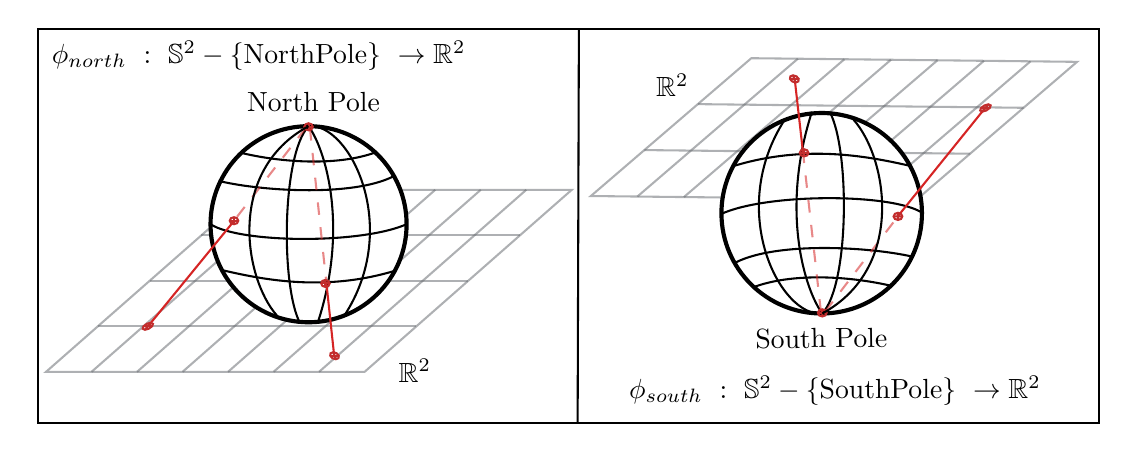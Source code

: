 

\tikzset{every picture/.style={line width=0.75pt}} %set default line width to 0.75pt        

\begin{tikzpicture}[x=0.75pt,y=0.75pt,yscale=-0.8,xscale=0.8]
%uncomment if require: \path (0,300); %set diagram left start at 0, and has height of 300

%Shape: Grid [id:dp6743053147024749] 
\draw  [draw opacity=0] (447.63,40.76) -- (643.8,42.95) -- (547.16,125.95) -- (351,123.76) -- cycle ; \draw  [color={rgb, 255:red, 102; green, 106; blue, 111 }  ,draw opacity=0.53 ] (475.66,41.07) -- (379.02,124.07)(503.68,41.38) -- (407.04,124.39)(531.71,41.7) -- (435.07,124.7)(559.73,42.01) -- (463.09,125.01)(587.75,42.32) -- (491.12,125.32)(615.78,42.63) -- (519.14,125.64) ; \draw  [color={rgb, 255:red, 102; green, 106; blue, 111 }  ,draw opacity=0.53 ] (415.42,68.42) -- (611.59,70.62)(383.21,96.09) -- (579.38,98.28) ; \draw  [color={rgb, 255:red, 102; green, 106; blue, 111 }  ,draw opacity=0.53 ] (447.63,40.76) -- (643.8,42.95) -- (547.16,125.95) -- (351,123.76) -- cycle ;
%Shape: Ellipse [id:dp9425545016257557] 
\draw  [fill={rgb, 255:red, 255; green, 255; blue, 255 }  ,fill opacity=1 ][line width=1.5]  (550.39,133.77) .. controls (550.58,167.11) and (523.71,194.3) .. (490.37,194.5) .. controls (457.03,194.7) and (429.84,167.83) .. (429.64,134.49) .. controls (429.44,101.14) and (456.31,73.95) .. (489.65,73.76) .. controls (523,73.56) and (550.19,100.43) .. (550.39,133.77) -- cycle ;
%Curve Lines [id:da3664132357105905] 
\draw    (490.37,194.5) .. controls (465.19,197.04) and (432.01,132.42) .. (468.06,77.34) ;
%Curve Lines [id:da2063339465896168] 
\draw    (490.37,194.5) .. controls (480,180.43) and (464.81,132.82) .. (484.13,73.07) ;
%Curve Lines [id:da03600208468621302] 
\draw    (490.37,194.5) .. controls (506.81,176.81) and (506.93,95.72) .. (494.87,73.13) ;
%Curve Lines [id:da3917673051762569] 
\draw    (550.39,133.77) .. controls (532.13,122.1) and (457.59,121.95) .. (429.64,134.49) ;
%Curve Lines [id:da21622650053014336] 
\draw    (544.28,160.19) .. controls (518.61,154.38) and (463.13,151.13) .. (438.16,163.8) ;
%Curve Lines [id:da806841089210655] 
\draw    (542.17,105.35) .. controls (516.49,99.54) and (478.88,92.6) .. (436.03,105.98) ;
%Curve Lines [id:da9208356227830126] 
\draw    (530.67,177.57) .. controls (504.99,171.76) and (471.59,170.17) .. (448.98,178.65) ;
%Straight Lines [id:da9448878564052738] 
\draw [color={rgb, 255:red, 213; green, 36; blue, 36 }  ,draw opacity=1 ]   (535.62,136.25) -- (588.3,70.94) ;
%Straight Lines [id:da5058477647271051] 
\draw [color={rgb, 255:red, 213; green, 36; blue, 36 }  ,draw opacity=0.54 ] [dash pattern={on 4.5pt off 4.5pt}]  (492.15,193.3) -- (535.94,136.02) ;
%Flowchart: Or [id:dp2531197296181813] 
\draw  [color={rgb, 255:red, 194; green, 45; blue, 45 }  ,draw opacity=1 ] (492.99,194.12) .. controls (493,195.31) and (491.83,196.28) .. (490.38,196.29) .. controls (488.93,196.3) and (487.75,195.34) .. (487.75,194.15) .. controls (487.74,192.96) and (488.91,191.98) .. (490.36,191.97) .. controls (491.8,191.96) and (492.98,192.92) .. (492.99,194.12) -- cycle ; \draw  [color={rgb, 255:red, 194; green, 45; blue, 45 }  ,draw opacity=1 ] (492.99,194.12) -- (487.75,194.15) ; \draw  [color={rgb, 255:red, 194; green, 45; blue, 45 }  ,draw opacity=1 ] (490.38,196.29) -- (490.36,191.97) ;
%Flowchart: Or [id:dp23482727896505917] 
\draw  [color={rgb, 255:red, 194; green, 45; blue, 45 }  ,draw opacity=1 ] (538.56,136) .. controls (538.57,137.2) and (537.4,138.17) .. (535.95,138.18) .. controls (534.5,138.19) and (533.32,137.23) .. (533.32,136.04) .. controls (533.31,134.84) and (534.48,133.87) .. (535.93,133.86) .. controls (537.37,133.85) and (538.55,134.81) .. (538.56,136) -- cycle ; \draw  [color={rgb, 255:red, 194; green, 45; blue, 45 }  ,draw opacity=1 ] (538.56,136) -- (533.32,136.04) ; \draw  [color={rgb, 255:red, 194; green, 45; blue, 45 }  ,draw opacity=1 ] (535.95,138.18) -- (535.93,133.86) ;
%Flowchart: Or [id:dp27406611804482517] 
\draw  [color={rgb, 255:red, 194; green, 45; blue, 45 }  ,draw opacity=1 ] (591.24,70.7) .. controls (590.24,71.89) and (588.26,72.87) .. (586.81,72.88) .. controls (585.36,72.89) and (585,71.92) .. (586,70.73) .. controls (587,69.53) and (588.99,68.55) .. (590.43,68.54) .. controls (591.88,68.53) and (592.24,69.5) .. (591.24,70.7) -- cycle ; \draw  [color={rgb, 255:red, 194; green, 45; blue, 45 }  ,draw opacity=1 ] (591.24,70.7) -- (586,70.73) ; \draw  [color={rgb, 255:red, 194; green, 45; blue, 45 }  ,draw opacity=1 ] (586.81,72.88) -- (590.43,68.54) ;
%Curve Lines [id:da27814450720477857] 
\draw    (490.37,194.5) .. controls (540.74,166.95) and (529.62,100.83) .. (509.21,77.81) ;
%Straight Lines [id:da18733784273598086] 
\draw [color={rgb, 255:red, 213; green, 36; blue, 36 }  ,draw opacity=1 ]   (478.84,98.24) -- (473.75,53.24) ;
%Straight Lines [id:da8446436111405344] 
\draw [color={rgb, 255:red, 213; green, 36; blue, 36 }  ,draw opacity=0.54 ] [dash pattern={on 4.5pt off 4.5pt}]  (489.53,193.32) -- (478.84,98.24) ;
%Flowchart: Or [id:dp19975421061942722] 
\draw  [color={rgb, 255:red, 194; green, 45; blue, 45 }  ,draw opacity=1 ] (476.16,53.22) .. controls (476.6,54.41) and (475.78,55.38) .. (474.33,55.39) .. controls (472.88,55.4) and (471.36,54.44) .. (470.92,53.25) .. controls (470.49,52.06) and (471.31,51.09) .. (472.76,51.08) .. controls (474.2,51.07) and (475.73,52.03) .. (476.16,53.22) -- cycle ; \draw  [color={rgb, 255:red, 194; green, 45; blue, 45 }  ,draw opacity=1 ] (476.16,53.22) -- (470.92,53.25) ; \draw  [color={rgb, 255:red, 194; green, 45; blue, 45 }  ,draw opacity=1 ] (474.33,55.39) -- (472.76,51.08) ;
%Flowchart: Or [id:dp4818686918630233] 
\draw  [color={rgb, 255:red, 194; green, 45; blue, 45 }  ,draw opacity=1 ] (482.04,97.74) .. controls (482.04,98.93) and (480.88,99.9) .. (479.43,99.91) .. controls (477.98,99.92) and (476.8,98.96) .. (476.79,97.77) .. controls (476.79,96.58) and (477.95,95.6) .. (479.4,95.59) .. controls (480.85,95.58) and (482.03,96.54) .. (482.04,97.74) -- cycle ; \draw  [color={rgb, 255:red, 194; green, 45; blue, 45 }  ,draw opacity=1 ] (482.04,97.74) -- (476.79,97.77) ; \draw  [color={rgb, 255:red, 194; green, 45; blue, 45 }  ,draw opacity=1 ] (479.43,99.91) -- (479.4,95.59) ;
%Shape: Grid [id:dp0029032340778514243] 
\draw  [draw opacity=0] (147.67,120.01) -- (339.51,120.01) -- (214.73,229.64) -- (22.88,229.64) -- cycle ; \draw  [color={rgb, 255:red, 102; green, 106; blue, 111 }  ,draw opacity=0.53 ] (175.07,120.01) -- (50.29,229.64)(202.48,120.01) -- (77.69,229.64)(229.89,120.01) -- (105.1,229.64)(257.29,120.01) -- (132.51,229.64)(284.7,120.01) -- (159.91,229.64)(312.11,120.01) -- (187.32,229.64) ; \draw  [color={rgb, 255:red, 102; green, 106; blue, 111 }  ,draw opacity=0.53 ] (116.47,147.42) -- (308.32,147.42)(85.27,174.83) -- (277.12,174.83)(54.08,202.23) -- (245.92,202.23) ; \draw  [color={rgb, 255:red, 102; green, 106; blue, 111 }  ,draw opacity=0.53 ] (147.67,120.01) -- (339.51,120.01) -- (214.73,229.64) -- (22.88,229.64) -- cycle ;
%Shape: Ellipse [id:dp7792534377323779] 
\draw  [fill={rgb, 255:red, 255; green, 255; blue, 255 }  ,fill opacity=1 ][line width=1.5]  (121.94,140.74) .. controls (121.94,108.14) and (148.37,81.7) .. (180.98,81.7) .. controls (213.58,81.7) and (240.02,108.14) .. (240.02,140.74) .. controls (240.02,173.35) and (213.58,199.79) .. (180.98,199.79) .. controls (148.37,199.79) and (121.94,173.35) .. (121.94,140.74) -- cycle ;
%Curve Lines [id:da12914477605341568] 
\draw    (180.98,81.7) .. controls (205.61,79.37) and (237.68,142.76) .. (202.11,196.4) ;
%Curve Lines [id:da1834224204179713] 
\draw    (180.98,81.7) .. controls (191.03,95.52) and (205.61,142.17) .. (186.37,200.48) ;
%Curve Lines [id:da4965782691226883] 
\draw    (180.98,81.7) .. controls (164.79,98.91) and (164.21,178.21) .. (175.87,200.37) ;
%Curve Lines [id:da29854012910446404] 
\draw    (121.94,140.74) .. controls (139.72,152.26) and (212.61,152.84) .. (240.02,140.74) ;
%Curve Lines [id:da9126386469294427] 
\draw    (128.06,114.94) .. controls (153.13,120.77) and (207.36,124.27) .. (231.85,112.03) ;
%Curve Lines [id:da12541240725268454] 
\draw    (129.81,168.59) .. controls (154.88,174.42) and (191.62,181.42) .. (233.6,168.59) ;
%Curve Lines [id:da6232105894950362] 
\draw    (141.47,98.03) .. controls (166.54,103.86) and (199.2,105.61) .. (221.36,97.45) ;
%Straight Lines [id:da39705727724579254] 
\draw [color={rgb, 255:red, 213; green, 36; blue, 36 }  ,draw opacity=1 ]   (136.39,138.41) -- (84.49,201.97) ;
%Straight Lines [id:da05954217401708184] 
\draw [color={rgb, 255:red, 213; green, 36; blue, 36 }  ,draw opacity=0.54 ] [dash pattern={on 4.5pt off 4.5pt}]  (179.23,82.87) -- (136.08,138.63) ;
%Flowchart: Or [id:dp5823724267788954] 
\draw  [color={rgb, 255:red, 194; green, 45; blue, 45 }  ,draw opacity=1 ] (178.41,82.07) .. controls (178.41,80.9) and (179.56,79.95) .. (180.98,79.95) .. controls (182.39,79.95) and (183.54,80.9) .. (183.54,82.07) .. controls (183.54,83.23) and (182.39,84.18) .. (180.98,84.18) .. controls (179.56,84.18) and (178.41,83.23) .. (178.41,82.07) -- cycle ; \draw  [color={rgb, 255:red, 194; green, 45; blue, 45 }  ,draw opacity=1 ] (178.41,82.07) -- (183.54,82.07) ; \draw  [color={rgb, 255:red, 194; green, 45; blue, 45 }  ,draw opacity=1 ] (180.98,79.95) -- (180.98,84.18) ;
%Flowchart: Or [id:dp6981483886810014] 
\draw  [color={rgb, 255:red, 194; green, 45; blue, 45 }  ,draw opacity=1 ] (133.51,138.63) .. controls (133.51,137.46) and (134.66,136.52) .. (136.08,136.52) .. controls (137.49,136.52) and (138.64,137.46) .. (138.64,138.63) .. controls (138.64,139.79) and (137.49,140.74) .. (136.08,140.74) .. controls (134.66,140.74) and (133.51,139.79) .. (133.51,138.63) -- cycle ; \draw  [color={rgb, 255:red, 194; green, 45; blue, 45 }  ,draw opacity=1 ] (133.51,138.63) -- (138.64,138.63) ; \draw  [color={rgb, 255:red, 194; green, 45; blue, 45 }  ,draw opacity=1 ] (136.08,136.52) -- (136.08,140.74) ;
%Flowchart: Or [id:dp8084920539236542] 
\draw  [color={rgb, 255:red, 194; green, 45; blue, 45 }  ,draw opacity=1 ] (81.61,202.19) .. controls (82.6,201.02) and (84.55,200.08) .. (85.96,200.08) .. controls (87.38,200.08) and (87.73,201.02) .. (86.74,202.19) .. controls (85.76,203.35) and (83.81,204.3) .. (82.39,204.3) .. controls (80.98,204.3) and (80.63,203.35) .. (81.61,202.19) -- cycle ; \draw  [color={rgb, 255:red, 194; green, 45; blue, 45 }  ,draw opacity=1 ] (81.61,202.19) -- (86.74,202.19) ; \draw  [color={rgb, 255:red, 194; green, 45; blue, 45 }  ,draw opacity=1 ] (85.96,200.08) -- (82.39,204.3) ;
%Curve Lines [id:da006877447169351569] 
\draw    (180.98,81.7) .. controls (131.56,108.35) and (142.05,173.08) .. (161.88,195.7) ;
%Straight Lines [id:da12962070826458394] 
\draw [color={rgb, 255:red, 213; green, 36; blue, 36 }  ,draw opacity=1 ]   (191.69,175.9) -- (196.41,219.94) ;
%Straight Lines [id:da371253644803736] 
\draw [color={rgb, 255:red, 213; green, 36; blue, 36 }  ,draw opacity=0.54 ] [dash pattern={on 4.5pt off 4.5pt}]  (181.79,82.87) -- (191.69,175.9) ;
%Flowchart: Or [id:dp6958552356937173] 
\draw  [color={rgb, 255:red, 194; green, 45; blue, 45 }  ,draw opacity=1 ] (194.05,219.94) .. controls (193.63,218.78) and (194.44,217.83) .. (195.85,217.83) .. controls (197.27,217.83) and (198.76,218.78) .. (199.18,219.94) .. controls (199.59,221.11) and (198.78,222.05) .. (197.37,222.05) .. controls (195.95,222.05) and (194.47,221.11) .. (194.05,219.94) -- cycle ; \draw  [color={rgb, 255:red, 194; green, 45; blue, 45 }  ,draw opacity=1 ] (194.05,219.94) -- (199.18,219.94) ; \draw  [color={rgb, 255:red, 194; green, 45; blue, 45 }  ,draw opacity=1 ] (195.85,217.83) -- (197.37,222.05) ;
%Flowchart: Or [id:dp7542563882878988] 
\draw  [color={rgb, 255:red, 194; green, 45; blue, 45 }  ,draw opacity=1 ] (188.56,176.38) .. controls (188.56,175.21) and (189.71,174.27) .. (191.13,174.27) .. controls (192.54,174.27) and (193.69,175.21) .. (193.69,176.38) .. controls (193.69,177.54) and (192.54,178.49) .. (191.13,178.49) .. controls (189.71,178.49) and (188.56,177.54) .. (188.56,176.38) -- cycle ; \draw  [color={rgb, 255:red, 194; green, 45; blue, 45 }  ,draw opacity=1 ] (188.56,176.38) -- (193.69,176.38) ; \draw  [color={rgb, 255:red, 194; green, 45; blue, 45 }  ,draw opacity=1 ] (191.13,174.27) -- (191.13,178.49) ;
%Straight Lines [id:da6239272721454003] 
\draw    (343.79,23.72) -- (343.03,259.72) ;
%Shape: Rectangle [id:dp43166433284321837] 
\draw   (18,23) -- (656.79,23) -- (656.79,260.72) -- (18,260.72) -- cycle ;

% Text Node
\draw (489.79,209.37) node  [rotate=-359.2] [align=left] {South Pole};
% Text Node
\draw (183.99,67.18) node   [align=left] {North Pole};
% Text Node
\draw (245,229) node    {$\mathbb{R}^{2}$};
% Text Node
\draw (400,57) node    {$\mathbb{R}^{2}$};
% Text Node
\draw (151,39) node    {$\phi _{north} \ :\ \mathbb{S}^{2} -\{\text{NorthPole}\} \ \rightarrow \mathbb{R}^{2}$};
% Text Node
\draw (498,241) node    {$\phi _{south} \ :\ \mathbb{S}^{2} -\{\text{SouthPole}\} \ \rightarrow \mathbb{R}^{2}$};


\end{tikzpicture}

